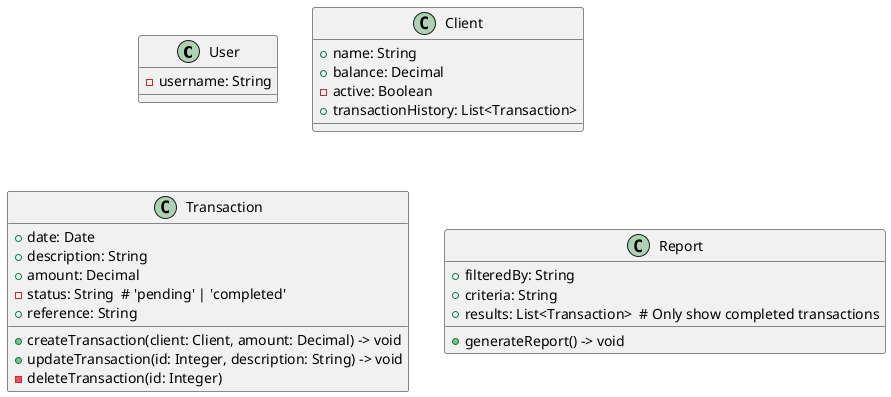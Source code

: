 @startuml
class User {
    - username: String
}

class Client {
    + name: String
    + balance: Decimal
    - active: Boolean
    + transactionHistory: List<Transaction>
}

class Transaction {
    + date: Date
    + description: String
    + amount: Decimal
    - status: String  # 'pending' | 'completed'
    + reference: String
    
    + createTransaction(client: Client, amount: Decimal) -> void
    + updateTransaction(id: Integer, description: String) -> void
    - deleteTransaction(id: Integer)
}

class Report {
    + filteredBy: String
    + criteria: String
    + results: List<Transaction>  # Only show completed transactions
    
    + generateReport() -> void
}

@enduml